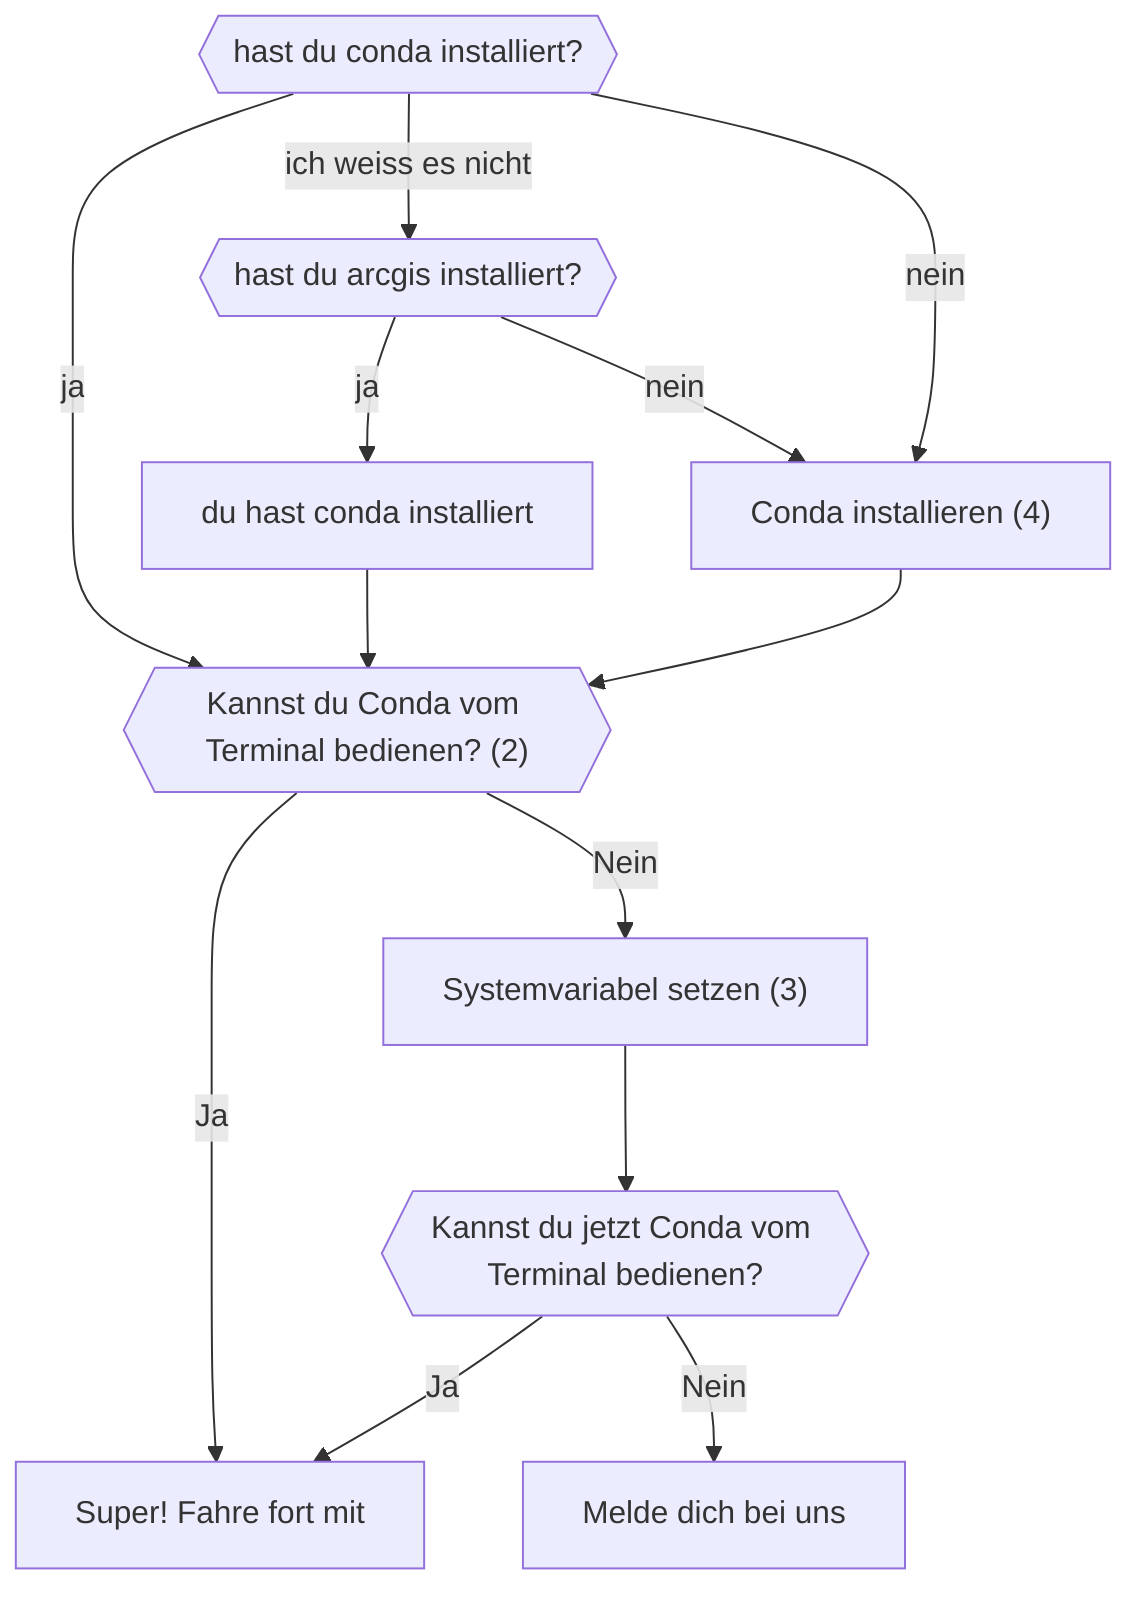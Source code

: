 graph TB  
    B{{hast du conda installiert?}}

    B --ich weiss es nicht --> C{{hast du arcgis installiert?}}
    C --ja--> D[du hast conda installiert]
    C --nein--> G["Conda installieren (4)"]
    B --ja -->E
    B -- nein--> G
    D --> E{{"Kannst du Conda vom Terminal bedienen? (2)"}}
    G --> E
    E -->|Nein|F["Systemvariabel setzen (3)"]
    F --> I{{Kannst du jetzt Conda vom Terminal bedienen?}}
    E --Ja-->H["Super! Fahre fort mit"]
    I --Ja-->H
    I --Nein-->J[Melde dich bei uns]